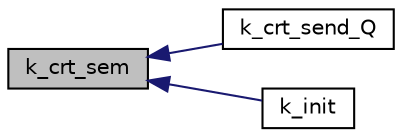 digraph "k_crt_sem"
{
  edge [fontname="Helvetica",fontsize="10",labelfontname="Helvetica",labelfontsize="10"];
  node [fontname="Helvetica",fontsize="10",shape=record];
  rankdir="LR";
  Node1 [label="k_crt_sem",height=0.2,width=0.4,color="black", fillcolor="grey75", style="filled", fontcolor="black"];
  Node1 -> Node2 [dir="back",color="midnightblue",fontsize="10",style="solid",fontname="Helvetica"];
  Node2 [label="k_crt_send_Q",height=0.2,width=0.4,color="black", fillcolor="white", style="filled",URL="$krnl_8h.html#a8ad6ae5f7e3cac59845df0de94e55c68"];
  Node1 -> Node3 [dir="back",color="midnightblue",fontsize="10",style="solid",fontname="Helvetica"];
  Node3 [label="k_init",height=0.2,width=0.4,color="black", fillcolor="white", style="filled",URL="$krnl_8h.html#ad939ea35387a46c6c94a096d41c0d18b"];
}
